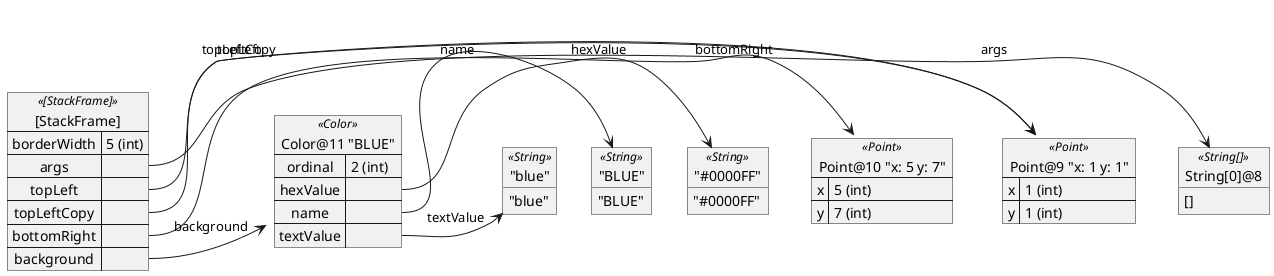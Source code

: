@startuml
map "[StackFrame]" as _0f07b6f2a31cbd2e26428c51e8660b0dffe6e352 <<[StackFrame]>> {
  borderWidth => 5 (int)
  args =>
  topLeft =>
  topLeftCopy =>
  bottomRight =>
  background =>
}
object "String[0]@8" as _482d9dec6ff954d68d94793f765be61dbc59cb47 <<String[]>> {
  []
}
map "Point@9 <U+0022>x: 1 y: 1<U+0022>" as _782d99bf989d0a8059bfc0b89707b5fecd44189a <<Point>> {
  x => 1 (int)
  y => 1 (int)
}
map "Point@10 <U+0022>x: 5 y: 7<U+0022>" as _a4085fe64a34efdca9c495374ced14d982a9fcf0 <<Point>> {
  x => 5 (int)
  y => 7 (int)
}
map "Color@11 <U+0022>BLUE<U+0022>" as _c782cb251d54e777f73ba090318ea4549ea0154c <<Color>> {
  ordinal => 2 (int)
  hexValue =>
  name =>
  textValue =>
}
object "<U+0022>#0000FF<U+0022>" as _ddc022e583fa6f700df84118a557f6ee593d0896 <<String>> {
  "#0000FF"
}
object "<U+0022>BLUE<U+0022>" as _68f417e07413646bc6802be73fa896ef65e71986 <<String>> {
  "BLUE"
}
object "<U+0022>blue<U+0022>" as _2fc96ff8cf245465ff831587cf4c032a1fee1ecb <<String>> {
  "blue"
}
_0f07b6f2a31cbd2e26428c51e8660b0dffe6e352::args => _482d9dec6ff954d68d94793f765be61dbc59cb47 : args
_0f07b6f2a31cbd2e26428c51e8660b0dffe6e352::topLeft => _782d99bf989d0a8059bfc0b89707b5fecd44189a : topLeft
_0f07b6f2a31cbd2e26428c51e8660b0dffe6e352::topLeftCopy => _782d99bf989d0a8059bfc0b89707b5fecd44189a : topLeftCopy
_0f07b6f2a31cbd2e26428c51e8660b0dffe6e352::bottomRight => _a4085fe64a34efdca9c495374ced14d982a9fcf0 : bottomRight
_0f07b6f2a31cbd2e26428c51e8660b0dffe6e352::background => _c782cb251d54e777f73ba090318ea4549ea0154c : background
_c782cb251d54e777f73ba090318ea4549ea0154c::hexValue => _ddc022e583fa6f700df84118a557f6ee593d0896 : hexValue
_c782cb251d54e777f73ba090318ea4549ea0154c::name => _68f417e07413646bc6802be73fa896ef65e71986 : name
_c782cb251d54e777f73ba090318ea4549ea0154c::textValue => _2fc96ff8cf245465ff831587cf4c032a1fee1ecb : textValue
@enduml
